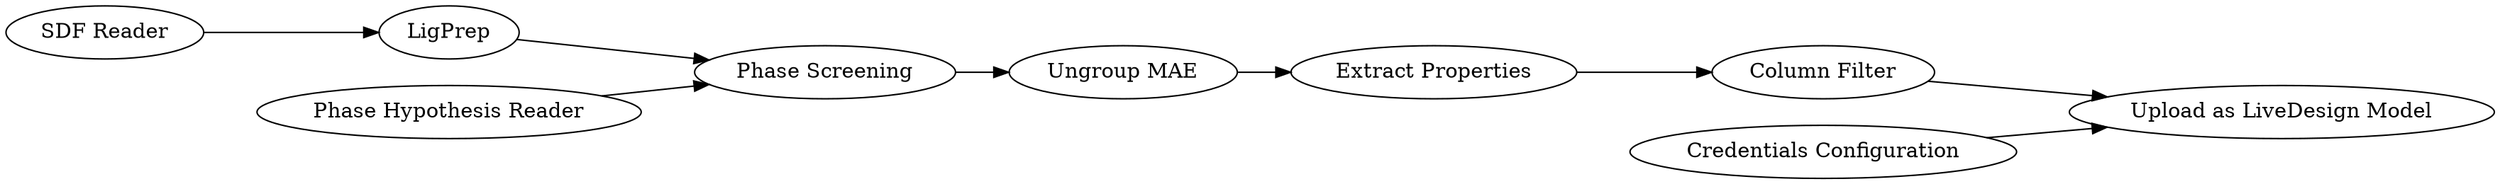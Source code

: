 digraph {
	"-7739465222347042654_21" [label="SDF Reader"]
	"-7739465222347042654_8322" [label="Phase Screening"]
	"-7739465222347042654_8321" [label="Extract Properties"]
	"-7739465222347042654_15268" [label=LigPrep]
	"-7739465222347042654_8309" [label="Phase Hypothesis Reader"]
	"-7739465222347042654_140" [label="Upload as LiveDesign Model"]
	"-7739465222347042654_38" [label="Column Filter"]
	"-7739465222347042654_8242" [label="Ungroup MAE"]
	"-7739465222347042654_139" [label="Credentials Configuration"]
	"-7739465222347042654_139" -> "-7739465222347042654_140"
	"-7739465222347042654_21" -> "-7739465222347042654_15268"
	"-7739465222347042654_8321" -> "-7739465222347042654_38"
	"-7739465222347042654_8242" -> "-7739465222347042654_8321"
	"-7739465222347042654_15268" -> "-7739465222347042654_8322"
	"-7739465222347042654_8309" -> "-7739465222347042654_8322"
	"-7739465222347042654_8322" -> "-7739465222347042654_8242"
	"-7739465222347042654_38" -> "-7739465222347042654_140"
	rankdir=LR
}
